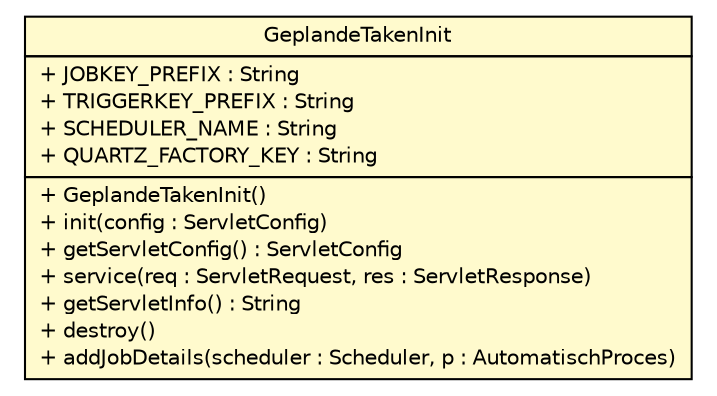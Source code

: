 #!/usr/local/bin/dot
#
# Class diagram 
# Generated by UMLGraph version R5_6-24-gf6e263 (http://www.umlgraph.org/)
#

digraph G {
	edge [fontname="Helvetica",fontsize=10,labelfontname="Helvetica",labelfontsize=10];
	node [fontname="Helvetica",fontsize=10,shape=plaintext];
	nodesep=0.25;
	ranksep=0.5;
	// nl.b3p.brmo.service.jobs.GeplandeTakenInit
	c1533 [label=<<table title="nl.b3p.brmo.service.jobs.GeplandeTakenInit" border="0" cellborder="1" cellspacing="0" cellpadding="2" port="p" bgcolor="lemonChiffon" href="./GeplandeTakenInit.html">
		<tr><td><table border="0" cellspacing="0" cellpadding="1">
<tr><td align="center" balign="center"> GeplandeTakenInit </td></tr>
		</table></td></tr>
		<tr><td><table border="0" cellspacing="0" cellpadding="1">
<tr><td align="left" balign="left"> + JOBKEY_PREFIX : String </td></tr>
<tr><td align="left" balign="left"> + TRIGGERKEY_PREFIX : String </td></tr>
<tr><td align="left" balign="left"> + SCHEDULER_NAME : String </td></tr>
<tr><td align="left" balign="left"> + QUARTZ_FACTORY_KEY : String </td></tr>
		</table></td></tr>
		<tr><td><table border="0" cellspacing="0" cellpadding="1">
<tr><td align="left" balign="left"> + GeplandeTakenInit() </td></tr>
<tr><td align="left" balign="left"> + init(config : ServletConfig) </td></tr>
<tr><td align="left" balign="left"> + getServletConfig() : ServletConfig </td></tr>
<tr><td align="left" balign="left"> + service(req : ServletRequest, res : ServletResponse) </td></tr>
<tr><td align="left" balign="left"> + getServletInfo() : String </td></tr>
<tr><td align="left" balign="left"> + destroy() </td></tr>
<tr><td align="left" balign="left"> + addJobDetails(scheduler : Scheduler, p : AutomatischProces) </td></tr>
		</table></td></tr>
		</table>>, URL="./GeplandeTakenInit.html", fontname="Helvetica", fontcolor="black", fontsize=10.0];
}

